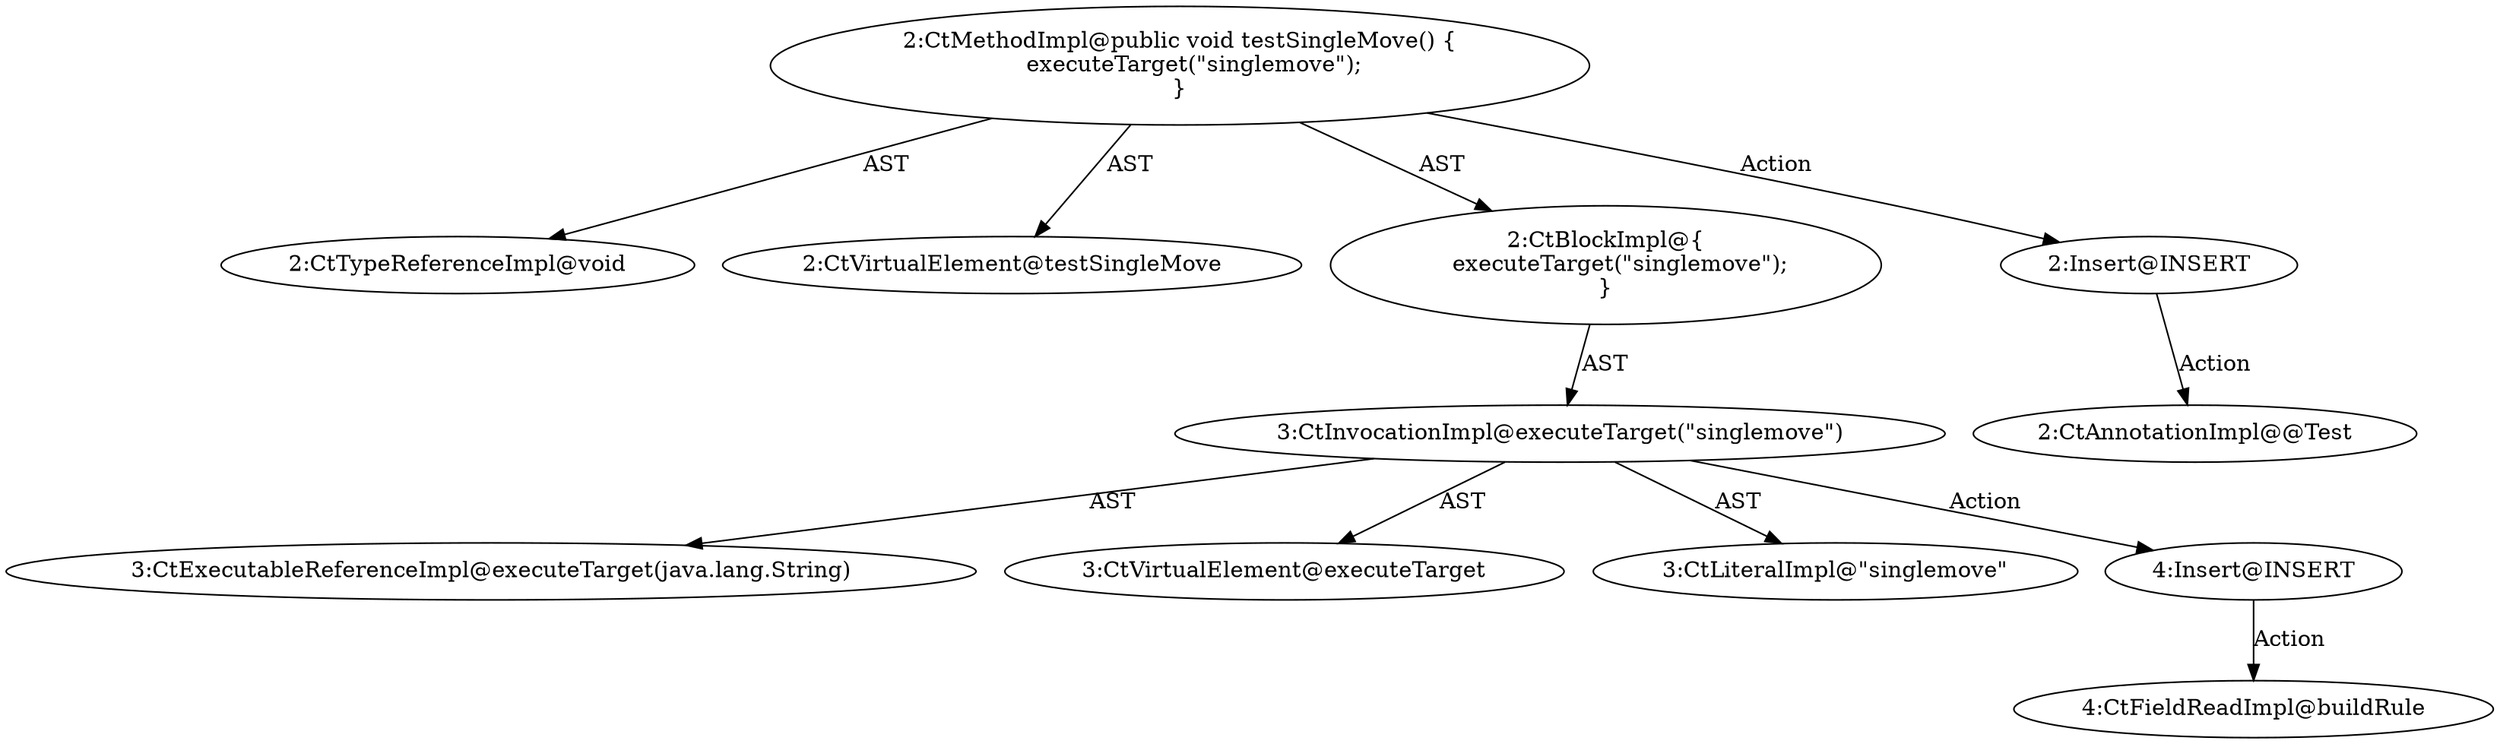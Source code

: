 digraph "testSingleMove#?" {
0 [label="2:CtTypeReferenceImpl@void" shape=ellipse]
1 [label="2:CtVirtualElement@testSingleMove" shape=ellipse]
2 [label="3:CtExecutableReferenceImpl@executeTarget(java.lang.String)" shape=ellipse]
3 [label="3:CtVirtualElement@executeTarget" shape=ellipse]
4 [label="3:CtLiteralImpl@\"singlemove\"" shape=ellipse]
5 [label="3:CtInvocationImpl@executeTarget(\"singlemove\")" shape=ellipse]
6 [label="2:CtBlockImpl@\{
    executeTarget(\"singlemove\");
\}" shape=ellipse]
7 [label="2:CtMethodImpl@public void testSingleMove() \{
    executeTarget(\"singlemove\");
\}" shape=ellipse]
8 [label="2:Insert@INSERT" shape=ellipse]
9 [label="2:CtAnnotationImpl@@Test" shape=ellipse]
10 [label="4:Insert@INSERT" shape=ellipse]
11 [label="4:CtFieldReadImpl@buildRule" shape=ellipse]
5 -> 3 [label="AST"];
5 -> 2 [label="AST"];
5 -> 4 [label="AST"];
5 -> 10 [label="Action"];
6 -> 5 [label="AST"];
7 -> 1 [label="AST"];
7 -> 0 [label="AST"];
7 -> 6 [label="AST"];
7 -> 8 [label="Action"];
8 -> 9 [label="Action"];
10 -> 11 [label="Action"];
}